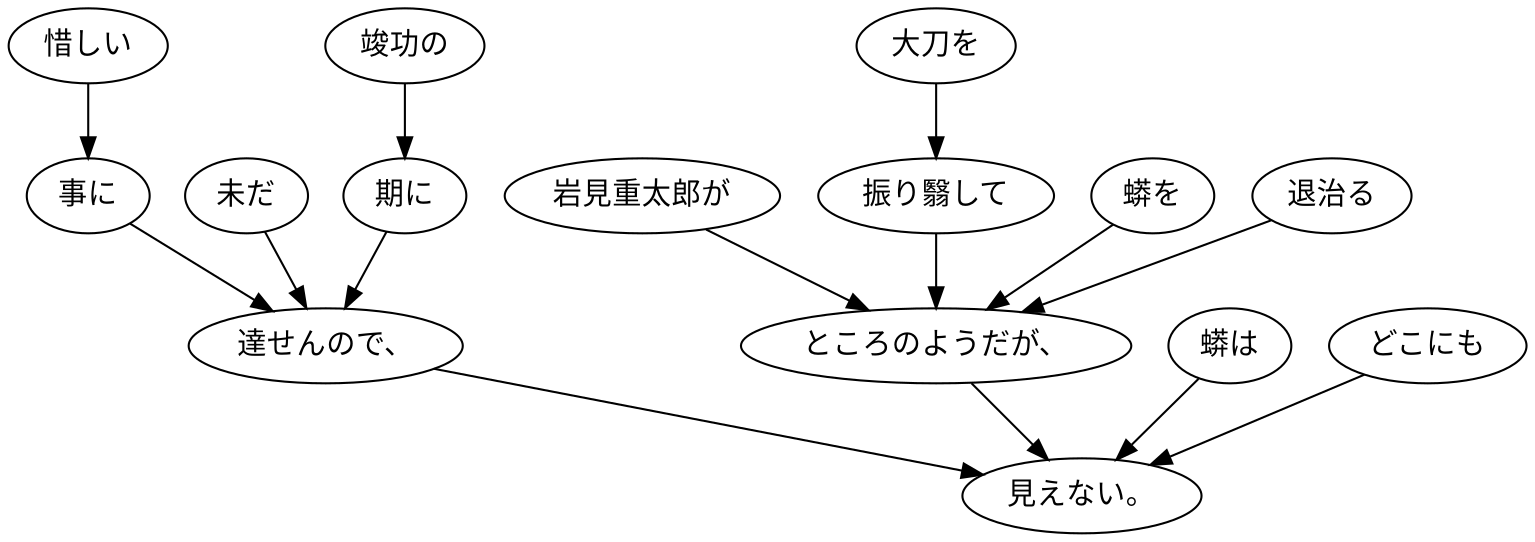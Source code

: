 digraph graph4380 {
	node0 [label="岩見重太郎が"];
	node1 [label="大刀を"];
	node2 [label="振り翳して"];
	node3 [label="蟒を"];
	node4 [label="退治る"];
	node5 [label="ところのようだが、"];
	node6 [label="惜しい"];
	node7 [label="事に"];
	node8 [label="未だ"];
	node9 [label="竣功の"];
	node10 [label="期に"];
	node11 [label="達せんので、"];
	node12 [label="蟒は"];
	node13 [label="どこにも"];
	node14 [label="見えない。"];
	node0 -> node5;
	node1 -> node2;
	node2 -> node5;
	node3 -> node5;
	node4 -> node5;
	node5 -> node14;
	node6 -> node7;
	node7 -> node11;
	node8 -> node11;
	node9 -> node10;
	node10 -> node11;
	node11 -> node14;
	node12 -> node14;
	node13 -> node14;
}
